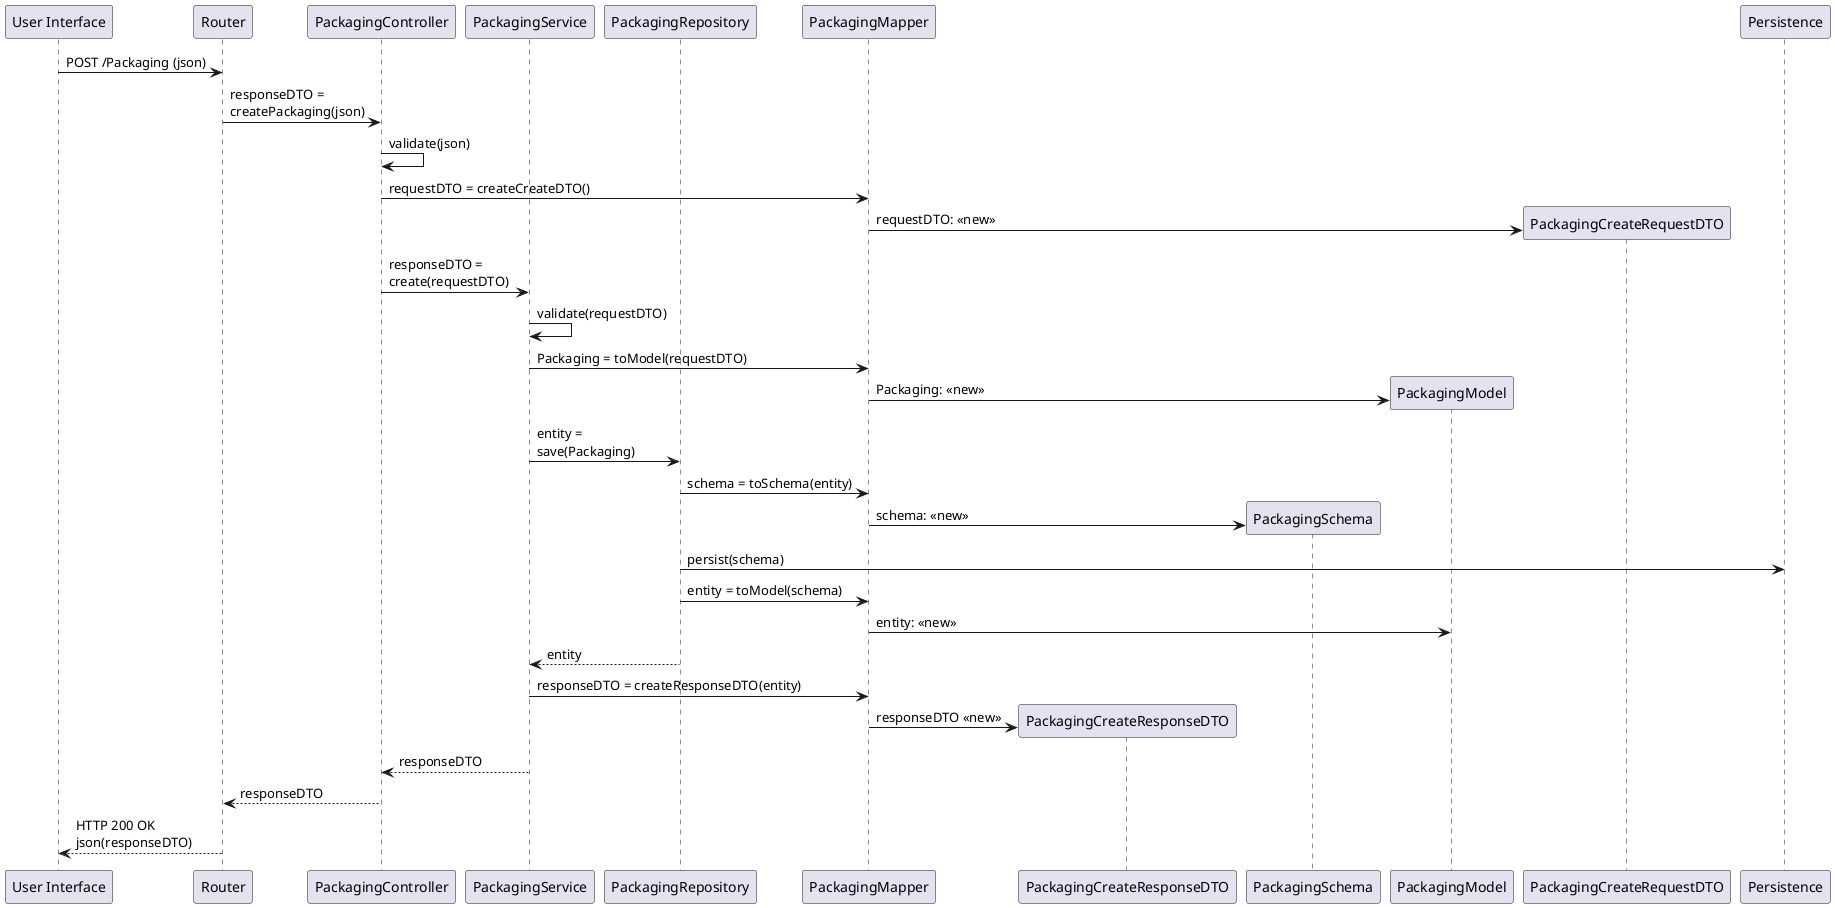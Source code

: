 
@startuml
participant "User Interface" as UI
participant "Router" as Router
participant "PackagingController" as Controller
participant "PackagingService" as Service

participant "PackagingRepository" as Repository
participant "PackagingMapper" as Mapper
participant "PackagingCreateResponseDTO" as CreateResponseDTO
participant "PackagingSchema" as Schema
participant "PackagingModel" as Model
participant "PackagingCreateRequestDTO" as CreateRequestDTO
participant "Persistence" as Persistence


UI -> Router: POST /Packaging (json)
Router -> Controller: responseDTO =\ncreatePackaging(json)
Controller -> Controller: validate(json)
Controller -> Mapper: requestDTO = createCreateDTO()

create CreateRequestDTO
Mapper -> CreateRequestDTO: requestDTO: <<new>>

Controller -> Service: responseDTO =\ncreate(requestDTO)

Service -> Service: validate(requestDTO)
Service -> Mapper: Packaging = toModel(requestDTO)

create Model
Mapper -> Model: Packaging: <<new>>

Service -> Repository: entity =\nsave(Packaging)

Repository -> Mapper: schema = toSchema(entity)

create Schema
Mapper -> Schema: schema: <<new>>

Repository -> Persistence: persist(schema)

Repository -> Mapper: entity = toModel(schema)
Mapper -> Model: entity: <<new>>
Repository --> Service: entity


Service -> Mapper: responseDTO = createResponseDTO(entity)
create CreateResponseDTO
Mapper -> CreateResponseDTO: responseDTO <<new>>

Service --> Controller: responseDTO

Controller --> Router: responseDTO

Router --> UI: HTTP 200 OK\njson(responseDTO)

@enduml
